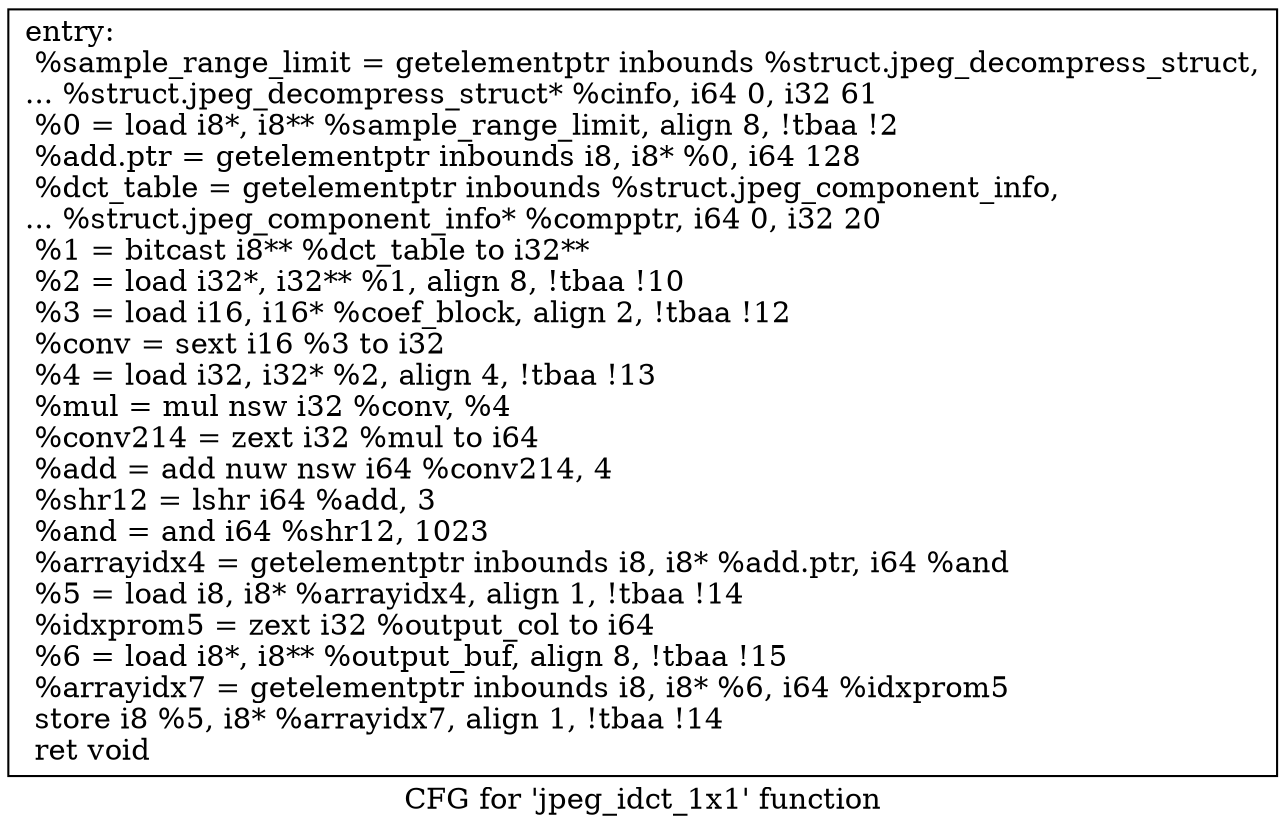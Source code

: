 digraph "CFG for 'jpeg_idct_1x1' function" {
	label="CFG for 'jpeg_idct_1x1' function";

	Node0x65914e0 [shape=record,label="{entry:\l  %sample_range_limit = getelementptr inbounds %struct.jpeg_decompress_struct,\l... %struct.jpeg_decompress_struct* %cinfo, i64 0, i32 61\l  %0 = load i8*, i8** %sample_range_limit, align 8, !tbaa !2\l  %add.ptr = getelementptr inbounds i8, i8* %0, i64 128\l  %dct_table = getelementptr inbounds %struct.jpeg_component_info,\l... %struct.jpeg_component_info* %compptr, i64 0, i32 20\l  %1 = bitcast i8** %dct_table to i32**\l  %2 = load i32*, i32** %1, align 8, !tbaa !10\l  %3 = load i16, i16* %coef_block, align 2, !tbaa !12\l  %conv = sext i16 %3 to i32\l  %4 = load i32, i32* %2, align 4, !tbaa !13\l  %mul = mul nsw i32 %conv, %4\l  %conv214 = zext i32 %mul to i64\l  %add = add nuw nsw i64 %conv214, 4\l  %shr12 = lshr i64 %add, 3\l  %and = and i64 %shr12, 1023\l  %arrayidx4 = getelementptr inbounds i8, i8* %add.ptr, i64 %and\l  %5 = load i8, i8* %arrayidx4, align 1, !tbaa !14\l  %idxprom5 = zext i32 %output_col to i64\l  %6 = load i8*, i8** %output_buf, align 8, !tbaa !15\l  %arrayidx7 = getelementptr inbounds i8, i8* %6, i64 %idxprom5\l  store i8 %5, i8* %arrayidx7, align 1, !tbaa !14\l  ret void\l}"];
}
